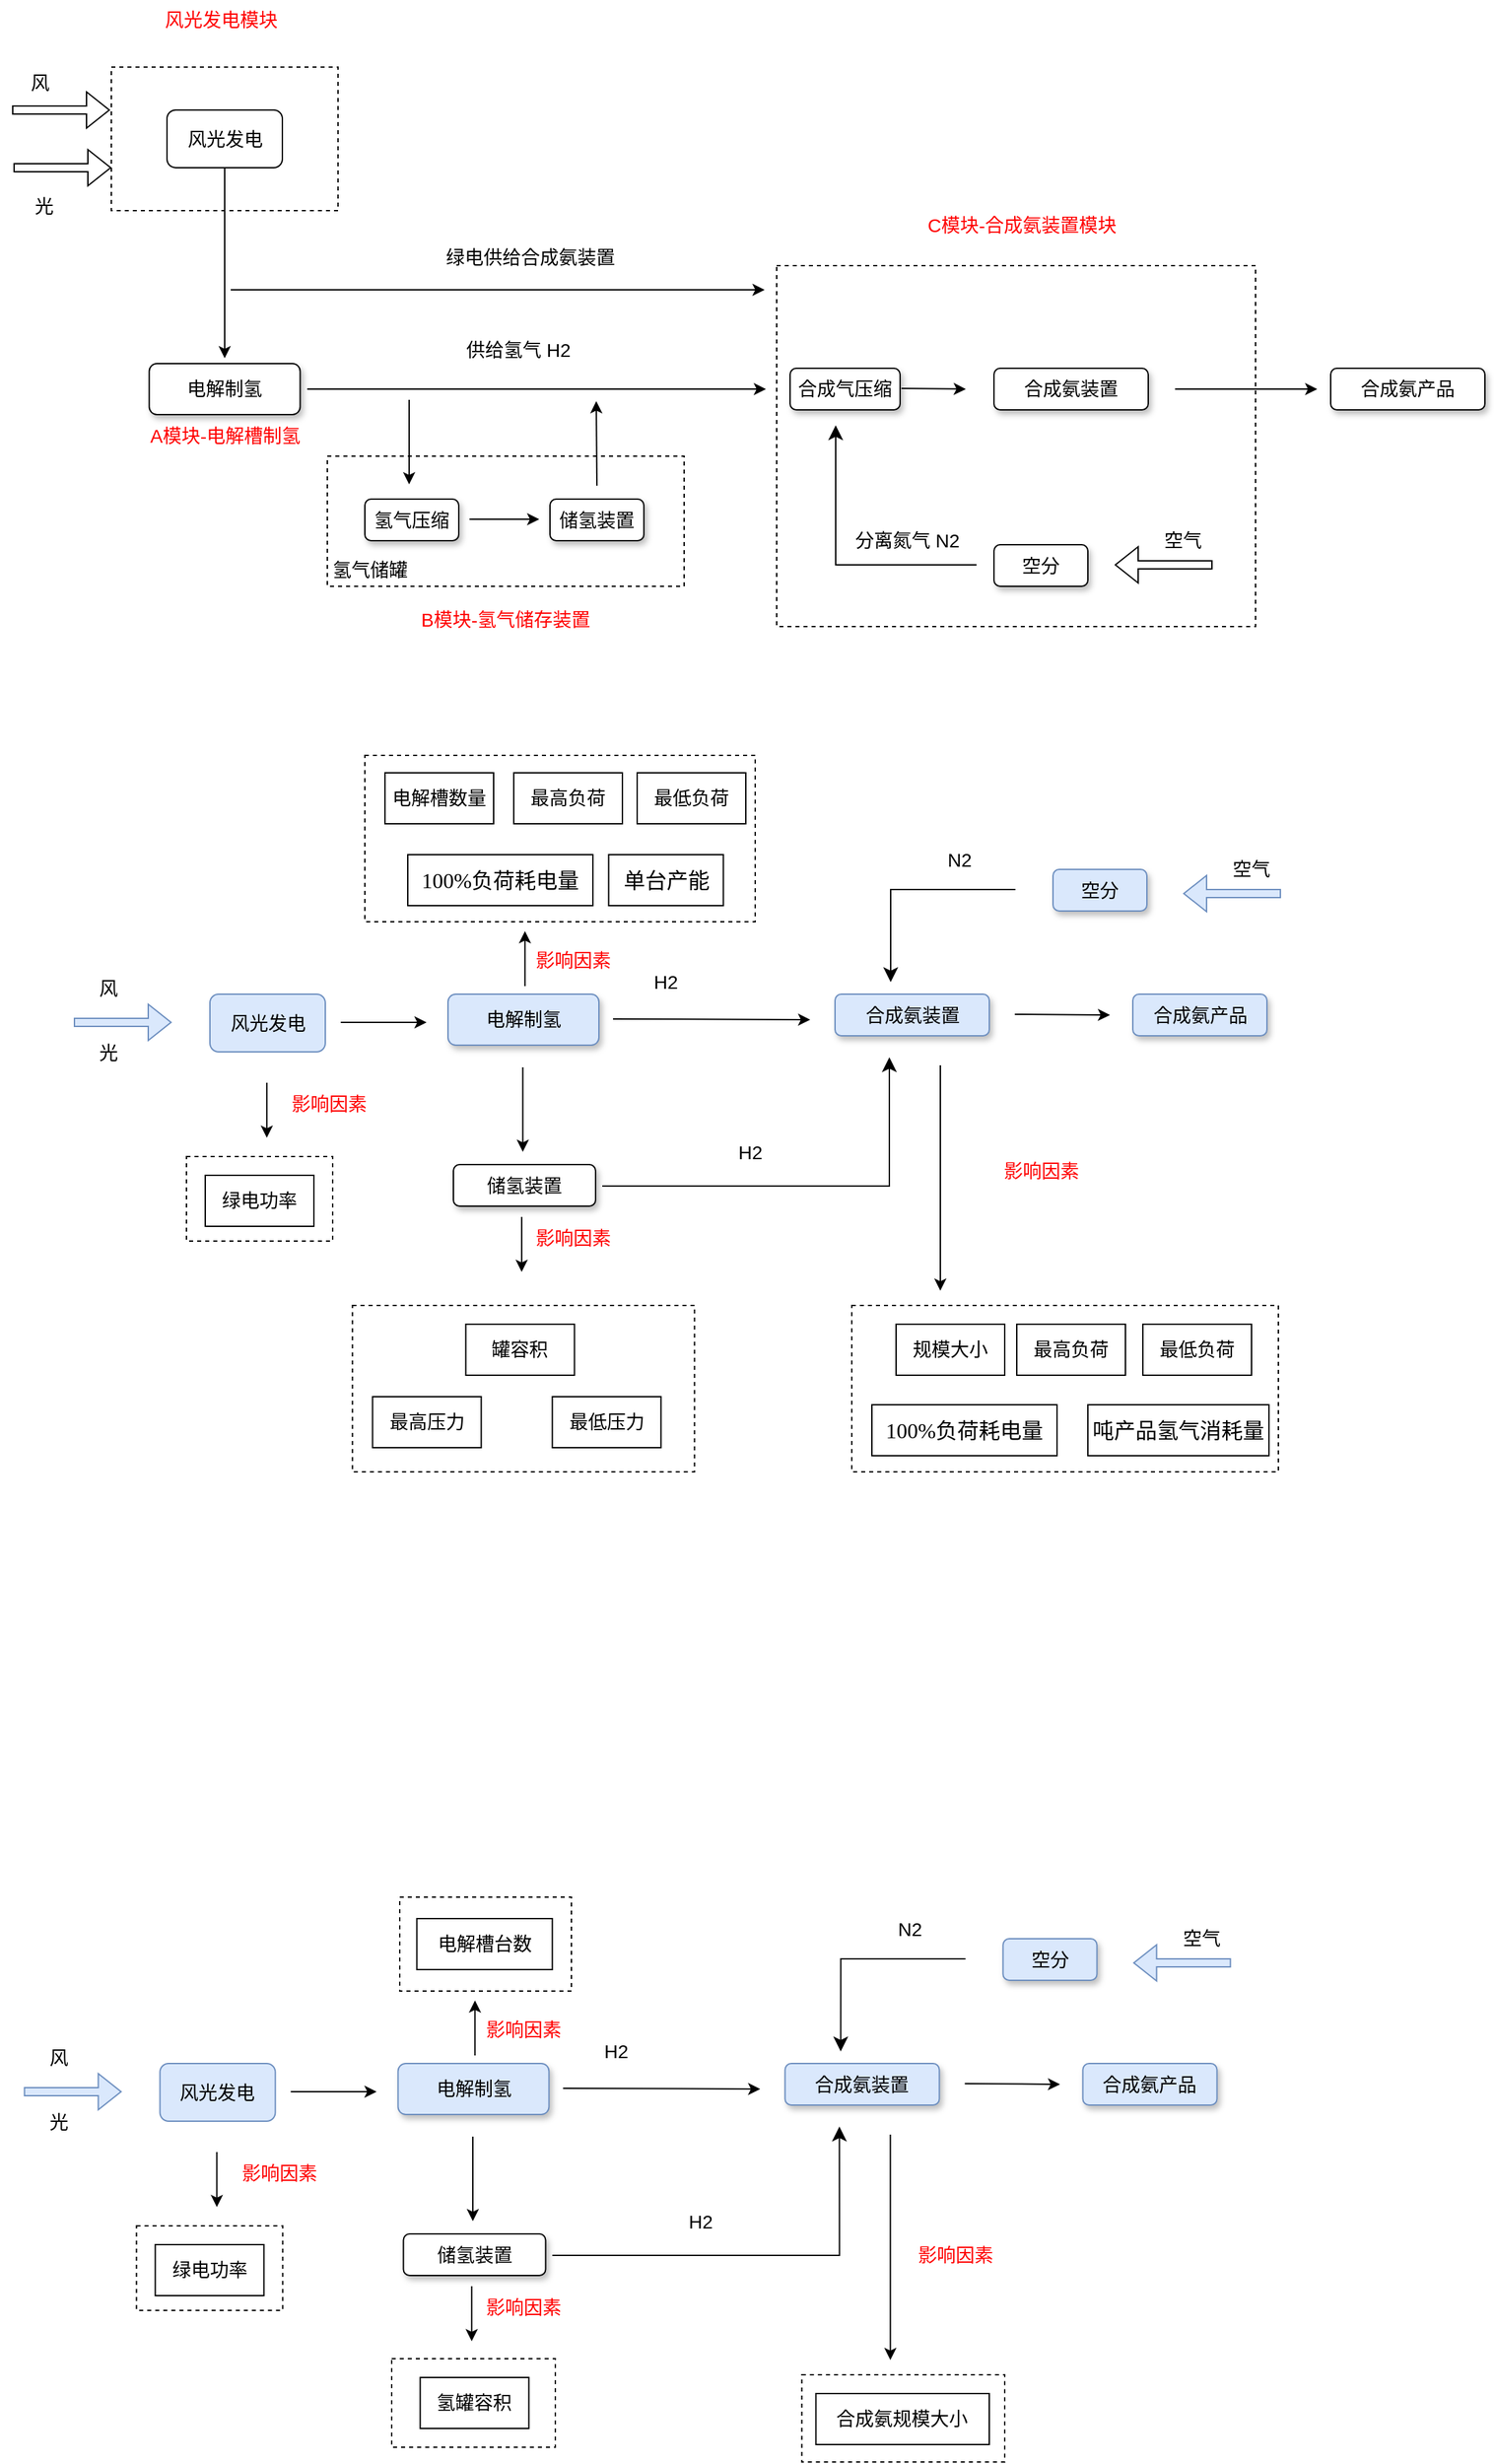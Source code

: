 <mxfile version="25.0.1" pages="2">
  <diagram name="第 1 页" id="4ehV55ny_UHVLfQ4jq1b">
    <mxGraphModel dx="1434" dy="697" grid="0" gridSize="10" guides="1" tooltips="1" connect="1" arrows="1" fold="1" page="1" pageScale="1" pageWidth="2339" pageHeight="3300" math="0" shadow="0">
      <root>
        <mxCell id="0" />
        <mxCell id="1" parent="0" />
        <mxCell id="U9eTumjgss6MhKt13I3X-26" value="" style="rounded=0;whiteSpace=wrap;html=1;fillColor=none;dashed=1;fontSize=14;" parent="1" vertex="1">
          <mxGeometry x="668" y="266" width="357" height="269" as="geometry" />
        </mxCell>
        <mxCell id="U9eTumjgss6MhKt13I3X-16" value="" style="rounded=0;whiteSpace=wrap;html=1;fillColor=none;dashed=1;fontSize=14;" parent="1" vertex="1">
          <mxGeometry x="333" y="408" width="266" height="97" as="geometry" />
        </mxCell>
        <mxCell id="U9eTumjgss6MhKt13I3X-5" value="" style="rounded=0;whiteSpace=wrap;html=1;fillColor=none;dashed=1;fontSize=14;" parent="1" vertex="1">
          <mxGeometry x="172" y="118" width="169" height="107" as="geometry" />
        </mxCell>
        <mxCell id="U9eTumjgss6MhKt13I3X-7" value="" style="edgeStyle=orthogonalEdgeStyle;rounded=0;orthogonalLoop=1;jettySize=auto;html=1;fontSize=14;" parent="1" source="9E0ZcPi0yjbch_tlZuDv-1" edge="1">
          <mxGeometry relative="1" as="geometry">
            <mxPoint x="256.5" y="335" as="targetPoint" />
          </mxGeometry>
        </mxCell>
        <mxCell id="9E0ZcPi0yjbch_tlZuDv-1" value="风光发电" style="rounded=1;whiteSpace=wrap;html=1;fontSize=14;" parent="1" vertex="1">
          <mxGeometry x="213.5" y="150" width="86" height="43" as="geometry" />
        </mxCell>
        <mxCell id="U9eTumjgss6MhKt13I3X-1" value="" style="shape=flexArrow;endArrow=classic;html=1;rounded=0;width=6;endSize=5.33;fontSize=14;" parent="1" edge="1">
          <mxGeometry width="50" height="50" relative="1" as="geometry">
            <mxPoint x="98" y="150" as="sourcePoint" />
            <mxPoint x="171" y="150" as="targetPoint" />
          </mxGeometry>
        </mxCell>
        <mxCell id="U9eTumjgss6MhKt13I3X-2" value="风" style="text;html=1;align=center;verticalAlign=middle;whiteSpace=wrap;rounded=0;fontSize=14;" parent="1" vertex="1">
          <mxGeometry x="89" y="115" width="60" height="30" as="geometry" />
        </mxCell>
        <mxCell id="U9eTumjgss6MhKt13I3X-3" value="" style="shape=flexArrow;endArrow=classic;html=1;rounded=0;width=6;endSize=5.33;fontSize=14;" parent="1" edge="1">
          <mxGeometry width="50" height="50" relative="1" as="geometry">
            <mxPoint x="99" y="193" as="sourcePoint" />
            <mxPoint x="172" y="193" as="targetPoint" />
          </mxGeometry>
        </mxCell>
        <mxCell id="U9eTumjgss6MhKt13I3X-4" value="光" style="text;html=1;align=center;verticalAlign=middle;whiteSpace=wrap;rounded=0;fontSize=14;" parent="1" vertex="1">
          <mxGeometry x="92" y="207" width="60" height="30" as="geometry" />
        </mxCell>
        <mxCell id="U9eTumjgss6MhKt13I3X-8" value="电解制氢" style="rounded=1;whiteSpace=wrap;html=1;shadow=1;fontSize=14;" parent="1" vertex="1">
          <mxGeometry x="200.25" y="339" width="112.5" height="38" as="geometry" />
        </mxCell>
        <mxCell id="U9eTumjgss6MhKt13I3X-9" value="" style="endArrow=classic;html=1;rounded=0;fontSize=14;" parent="1" edge="1">
          <mxGeometry width="50" height="50" relative="1" as="geometry">
            <mxPoint x="318" y="358" as="sourcePoint" />
            <mxPoint x="660" y="358" as="targetPoint" />
          </mxGeometry>
        </mxCell>
        <mxCell id="U9eTumjgss6MhKt13I3X-10" value="" style="endArrow=classic;html=1;rounded=0;fontSize=14;" parent="1" edge="1">
          <mxGeometry width="50" height="50" relative="1" as="geometry">
            <mxPoint x="394" y="366" as="sourcePoint" />
            <mxPoint x="394" y="429" as="targetPoint" />
          </mxGeometry>
        </mxCell>
        <mxCell id="U9eTumjgss6MhKt13I3X-11" value="氢气压缩" style="rounded=1;whiteSpace=wrap;html=1;shadow=1;fontSize=14;" parent="1" vertex="1">
          <mxGeometry x="361" y="440" width="70" height="31" as="geometry" />
        </mxCell>
        <mxCell id="U9eTumjgss6MhKt13I3X-12" value="储氢装置" style="rounded=1;whiteSpace=wrap;html=1;shadow=1;fontSize=14;" parent="1" vertex="1">
          <mxGeometry x="499" y="440" width="70" height="31" as="geometry" />
        </mxCell>
        <mxCell id="U9eTumjgss6MhKt13I3X-13" value="" style="endArrow=classic;html=1;rounded=0;fontSize=14;" parent="1" edge="1">
          <mxGeometry width="50" height="50" relative="1" as="geometry">
            <mxPoint x="439" y="455" as="sourcePoint" />
            <mxPoint x="491" y="455" as="targetPoint" />
          </mxGeometry>
        </mxCell>
        <mxCell id="U9eTumjgss6MhKt13I3X-14" value="" style="endArrow=classic;html=1;rounded=0;fontSize=14;" parent="1" edge="1">
          <mxGeometry width="50" height="50" relative="1" as="geometry">
            <mxPoint x="534" y="430" as="sourcePoint" />
            <mxPoint x="533.5" y="367" as="targetPoint" />
          </mxGeometry>
        </mxCell>
        <mxCell id="U9eTumjgss6MhKt13I3X-15" value="供给氢气 H2" style="text;html=1;align=center;verticalAlign=middle;whiteSpace=wrap;rounded=0;fontSize=14;" parent="1" vertex="1">
          <mxGeometry x="434" y="314" width="83" height="30" as="geometry" />
        </mxCell>
        <mxCell id="U9eTumjgss6MhKt13I3X-17" value="氢气储罐" style="text;html=1;align=center;verticalAlign=middle;whiteSpace=wrap;rounded=0;fontSize=14;" parent="1" vertex="1">
          <mxGeometry x="335" y="478" width="60" height="30" as="geometry" />
        </mxCell>
        <mxCell id="U9eTumjgss6MhKt13I3X-18" value="合成气压缩" style="rounded=1;whiteSpace=wrap;html=1;shadow=1;fontSize=14;" parent="1" vertex="1">
          <mxGeometry x="678" y="342.5" width="82" height="31" as="geometry" />
        </mxCell>
        <mxCell id="U9eTumjgss6MhKt13I3X-19" value="" style="endArrow=classic;html=1;rounded=0;fontSize=14;" parent="1" edge="1">
          <mxGeometry width="50" height="50" relative="1" as="geometry">
            <mxPoint x="761" y="357.5" as="sourcePoint" />
            <mxPoint x="809" y="358" as="targetPoint" />
          </mxGeometry>
        </mxCell>
        <mxCell id="U9eTumjgss6MhKt13I3X-20" value="合成氨装置" style="rounded=1;whiteSpace=wrap;html=1;shadow=1;fontSize=14;" parent="1" vertex="1">
          <mxGeometry x="830" y="342.5" width="115" height="31" as="geometry" />
        </mxCell>
        <mxCell id="U9eTumjgss6MhKt13I3X-21" value="空分" style="rounded=1;whiteSpace=wrap;html=1;shadow=1;fontSize=14;" parent="1" vertex="1">
          <mxGeometry x="830" y="474" width="70" height="31" as="geometry" />
        </mxCell>
        <mxCell id="U9eTumjgss6MhKt13I3X-22" value="" style="shape=flexArrow;endArrow=classic;html=1;rounded=0;width=6;endSize=5.33;fontSize=14;" parent="1" edge="1">
          <mxGeometry width="50" height="50" relative="1" as="geometry">
            <mxPoint x="993" y="489" as="sourcePoint" />
            <mxPoint x="920" y="489" as="targetPoint" />
          </mxGeometry>
        </mxCell>
        <mxCell id="U9eTumjgss6MhKt13I3X-23" value="空气" style="text;html=1;align=center;verticalAlign=middle;whiteSpace=wrap;rounded=0;fontSize=14;" parent="1" vertex="1">
          <mxGeometry x="941" y="456" width="60" height="30" as="geometry" />
        </mxCell>
        <mxCell id="U9eTumjgss6MhKt13I3X-24" value="" style="edgeStyle=segmentEdgeStyle;endArrow=classic;html=1;curved=0;rounded=0;endSize=8;startSize=8;fontSize=14;" parent="1" edge="1">
          <mxGeometry width="50" height="50" relative="1" as="geometry">
            <mxPoint x="817" y="489" as="sourcePoint" />
            <mxPoint x="712" y="385" as="targetPoint" />
          </mxGeometry>
        </mxCell>
        <mxCell id="U9eTumjgss6MhKt13I3X-25" value="分离氮气 N2" style="text;html=1;align=center;verticalAlign=middle;whiteSpace=wrap;rounded=0;fontSize=14;" parent="1" vertex="1">
          <mxGeometry x="724" y="456" width="83" height="30" as="geometry" />
        </mxCell>
        <mxCell id="U9eTumjgss6MhKt13I3X-27" value="" style="endArrow=classic;html=1;rounded=0;fontSize=14;" parent="1" edge="1">
          <mxGeometry width="50" height="50" relative="1" as="geometry">
            <mxPoint x="965" y="358" as="sourcePoint" />
            <mxPoint x="1071" y="358" as="targetPoint" />
          </mxGeometry>
        </mxCell>
        <mxCell id="U9eTumjgss6MhKt13I3X-29" value="风光发电模块" style="text;html=1;align=center;verticalAlign=middle;whiteSpace=wrap;rounded=0;fontColor=#FF0000;fontSize=14;" parent="1" vertex="1">
          <mxGeometry x="167" y="68" width="174" height="30" as="geometry" />
        </mxCell>
        <mxCell id="U9eTumjgss6MhKt13I3X-30" value="" style="endArrow=classic;html=1;rounded=0;fontSize=14;" parent="1" edge="1">
          <mxGeometry width="50" height="50" relative="1" as="geometry">
            <mxPoint x="261" y="284" as="sourcePoint" />
            <mxPoint x="659" y="284" as="targetPoint" />
          </mxGeometry>
        </mxCell>
        <mxCell id="U9eTumjgss6MhKt13I3X-31" value="绿电供给合成氨装置" style="text;html=1;align=center;verticalAlign=middle;whiteSpace=wrap;rounded=0;fontSize=14;" parent="1" vertex="1">
          <mxGeometry x="393" y="245" width="183" height="30" as="geometry" />
        </mxCell>
        <mxCell id="U9eTumjgss6MhKt13I3X-32" value="A模块-电解槽制氢" style="text;html=1;align=center;verticalAlign=middle;whiteSpace=wrap;rounded=0;fontColor=#FF0000;fontSize=14;" parent="1" vertex="1">
          <mxGeometry x="169.5" y="378" width="174" height="30" as="geometry" />
        </mxCell>
        <mxCell id="U9eTumjgss6MhKt13I3X-33" value="B模块-氢气储存装置" style="text;html=1;align=center;verticalAlign=middle;whiteSpace=wrap;rounded=0;fontColor=#FF0000;fontSize=14;" parent="1" vertex="1">
          <mxGeometry x="379" y="515" width="174" height="30" as="geometry" />
        </mxCell>
        <mxCell id="U9eTumjgss6MhKt13I3X-34" value="C模块-合成氨装置模块" style="text;html=1;align=center;verticalAlign=middle;whiteSpace=wrap;rounded=0;fontColor=#FF0000;fontSize=14;" parent="1" vertex="1">
          <mxGeometry x="764" y="221" width="174" height="30" as="geometry" />
        </mxCell>
        <mxCell id="U9eTumjgss6MhKt13I3X-36" value="合成氨产品" style="rounded=1;whiteSpace=wrap;html=1;shadow=1;fontSize=14;" parent="1" vertex="1">
          <mxGeometry x="1081" y="342.5" width="115" height="31" as="geometry" />
        </mxCell>
        <mxCell id="U9eTumjgss6MhKt13I3X-42" value="风光发电" style="rounded=1;whiteSpace=wrap;html=1;fontSize=14;fillColor=#dae8fc;strokeColor=#6c8ebf;" parent="1" vertex="1">
          <mxGeometry x="245.5" y="809" width="86" height="43" as="geometry" />
        </mxCell>
        <mxCell id="U9eTumjgss6MhKt13I3X-43" value="" style="shape=flexArrow;endArrow=classic;html=1;rounded=0;width=6;endSize=5.33;fontSize=14;fillColor=#dae8fc;strokeColor=#6c8ebf;" parent="1" edge="1">
          <mxGeometry width="50" height="50" relative="1" as="geometry">
            <mxPoint x="144" y="830" as="sourcePoint" />
            <mxPoint x="217" y="830" as="targetPoint" />
          </mxGeometry>
        </mxCell>
        <mxCell id="U9eTumjgss6MhKt13I3X-44" value="风" style="text;html=1;align=center;verticalAlign=middle;whiteSpace=wrap;rounded=0;fontSize=14;" parent="1" vertex="1">
          <mxGeometry x="140.25" y="790" width="60" height="30" as="geometry" />
        </mxCell>
        <mxCell id="U9eTumjgss6MhKt13I3X-46" value="光" style="text;html=1;align=center;verticalAlign=middle;whiteSpace=wrap;rounded=0;fontSize=14;" parent="1" vertex="1">
          <mxGeometry x="140.25" y="838" width="60" height="30" as="geometry" />
        </mxCell>
        <mxCell id="U9eTumjgss6MhKt13I3X-47" value="电解制氢" style="rounded=1;whiteSpace=wrap;html=1;shadow=1;fontSize=14;fillColor=#dae8fc;strokeColor=#6c8ebf;" parent="1" vertex="1">
          <mxGeometry x="423" y="809" width="112.5" height="38" as="geometry" />
        </mxCell>
        <mxCell id="U9eTumjgss6MhKt13I3X-48" value="" style="endArrow=classic;html=1;rounded=0;fontSize=14;" parent="1" edge="1">
          <mxGeometry width="50" height="50" relative="1" as="geometry">
            <mxPoint x="546" y="827.5" as="sourcePoint" />
            <mxPoint x="693" y="828" as="targetPoint" />
          </mxGeometry>
        </mxCell>
        <mxCell id="U9eTumjgss6MhKt13I3X-49" value="" style="endArrow=classic;html=1;rounded=0;fontSize=14;" parent="1" edge="1">
          <mxGeometry width="50" height="50" relative="1" as="geometry">
            <mxPoint x="478.75" y="863.5" as="sourcePoint" />
            <mxPoint x="478.75" y="926.5" as="targetPoint" />
          </mxGeometry>
        </mxCell>
        <mxCell id="U9eTumjgss6MhKt13I3X-51" value="储氢装置" style="rounded=1;whiteSpace=wrap;html=1;shadow=1;fontSize=14;" parent="1" vertex="1">
          <mxGeometry x="427" y="936" width="106" height="31" as="geometry" />
        </mxCell>
        <mxCell id="U9eTumjgss6MhKt13I3X-54" value="H2" style="text;html=1;align=center;verticalAlign=middle;whiteSpace=wrap;rounded=0;fontSize=14;" parent="1" vertex="1">
          <mxGeometry x="544" y="785" width="83" height="30" as="geometry" />
        </mxCell>
        <mxCell id="U9eTumjgss6MhKt13I3X-58" value="合成氨装置" style="rounded=1;whiteSpace=wrap;html=1;shadow=1;fontSize=14;fillColor=#dae8fc;strokeColor=#6c8ebf;" parent="1" vertex="1">
          <mxGeometry x="711.5" y="809" width="115" height="31" as="geometry" />
        </mxCell>
        <mxCell id="U9eTumjgss6MhKt13I3X-59" value="空分" style="rounded=1;whiteSpace=wrap;html=1;shadow=1;fontSize=14;fillColor=#dae8fc;strokeColor=#6c8ebf;" parent="1" vertex="1">
          <mxGeometry x="874" y="716" width="70" height="31" as="geometry" />
        </mxCell>
        <mxCell id="U9eTumjgss6MhKt13I3X-60" value="" style="shape=flexArrow;endArrow=classic;html=1;rounded=0;width=6;endSize=5.33;fontSize=14;fillColor=#dae8fc;strokeColor=#6c8ebf;" parent="1" edge="1">
          <mxGeometry width="50" height="50" relative="1" as="geometry">
            <mxPoint x="1044" y="734" as="sourcePoint" />
            <mxPoint x="971" y="734" as="targetPoint" />
          </mxGeometry>
        </mxCell>
        <mxCell id="U9eTumjgss6MhKt13I3X-61" value="空气" style="text;html=1;align=center;verticalAlign=middle;whiteSpace=wrap;rounded=0;fontSize=14;" parent="1" vertex="1">
          <mxGeometry x="992" y="701" width="60" height="30" as="geometry" />
        </mxCell>
        <mxCell id="U9eTumjgss6MhKt13I3X-64" value="" style="endArrow=classic;html=1;rounded=0;fontSize=14;" parent="1" edge="1">
          <mxGeometry width="50" height="50" relative="1" as="geometry">
            <mxPoint x="845.5" y="824" as="sourcePoint" />
            <mxPoint x="916.5" y="824.5" as="targetPoint" />
          </mxGeometry>
        </mxCell>
        <mxCell id="U9eTumjgss6MhKt13I3X-70" value="合成氨产品" style="rounded=1;whiteSpace=wrap;html=1;shadow=1;fontSize=14;fillColor=#dae8fc;strokeColor=#6c8ebf;" parent="1" vertex="1">
          <mxGeometry x="933.5" y="809" width="100" height="31" as="geometry" />
        </mxCell>
        <mxCell id="U9eTumjgss6MhKt13I3X-72" value="" style="endArrow=classic;html=1;rounded=0;fontSize=14;" parent="1" edge="1">
          <mxGeometry width="50" height="50" relative="1" as="geometry">
            <mxPoint x="343" y="830" as="sourcePoint" />
            <mxPoint x="407" y="830" as="targetPoint" />
          </mxGeometry>
        </mxCell>
        <mxCell id="U9eTumjgss6MhKt13I3X-74" value="H2" style="text;html=1;align=center;verticalAlign=middle;whiteSpace=wrap;rounded=0;fontSize=14;" parent="1" vertex="1">
          <mxGeometry x="606.75" y="912" width="83" height="30" as="geometry" />
        </mxCell>
        <mxCell id="U9eTumjgss6MhKt13I3X-75" value="" style="edgeStyle=segmentEdgeStyle;endArrow=classic;html=1;curved=0;rounded=0;endSize=8;startSize=8;fontSize=14;" parent="1" edge="1">
          <mxGeometry width="50" height="50" relative="1" as="geometry">
            <mxPoint x="846" y="731" as="sourcePoint" />
            <mxPoint x="753" y="800" as="targetPoint" />
            <Array as="points">
              <mxPoint x="846" y="731" />
              <mxPoint x="753" y="731" />
            </Array>
          </mxGeometry>
        </mxCell>
        <mxCell id="U9eTumjgss6MhKt13I3X-76" value="N2" style="text;html=1;align=center;verticalAlign=middle;whiteSpace=wrap;rounded=0;fontSize=14;" parent="1" vertex="1">
          <mxGeometry x="763" y="694" width="83" height="30" as="geometry" />
        </mxCell>
        <mxCell id="U9eTumjgss6MhKt13I3X-90" value="" style="endArrow=classic;html=1;rounded=0;" parent="1" edge="1">
          <mxGeometry width="50" height="50" relative="1" as="geometry">
            <mxPoint x="287.91" y="875" as="sourcePoint" />
            <mxPoint x="287.91" y="916" as="targetPoint" />
          </mxGeometry>
        </mxCell>
        <mxCell id="U9eTumjgss6MhKt13I3X-97" value="" style="rounded=0;whiteSpace=wrap;html=1;fillColor=none;dashed=1;fontSize=14;" parent="1" vertex="1">
          <mxGeometry x="228" y="930" width="109" height="63" as="geometry" />
        </mxCell>
        <mxCell id="U9eTumjgss6MhKt13I3X-98" value="&lt;font style=&quot;font-size: 14px;&quot;&gt;绿电功率&lt;/font&gt;" style="rounded=0;whiteSpace=wrap;html=1;" parent="1" vertex="1">
          <mxGeometry x="242" y="944" width="81" height="38" as="geometry" />
        </mxCell>
        <mxCell id="U9eTumjgss6MhKt13I3X-99" value="" style="rounded=0;whiteSpace=wrap;html=1;fillColor=none;dashed=1;fontSize=14;" parent="1" vertex="1">
          <mxGeometry x="351.75" y="1041" width="255" height="124" as="geometry" />
        </mxCell>
        <mxCell id="U9eTumjgss6MhKt13I3X-100" value="&lt;span style=&quot;font-size: 14px;&quot;&gt;罐容积&lt;/span&gt;" style="rounded=0;whiteSpace=wrap;html=1;" parent="1" vertex="1">
          <mxGeometry x="436.25" y="1055" width="81" height="38" as="geometry" />
        </mxCell>
        <mxCell id="U9eTumjgss6MhKt13I3X-101" value="&lt;span style=&quot;font-size: 14px;&quot;&gt;最高压力&lt;/span&gt;" style="rounded=0;whiteSpace=wrap;html=1;" parent="1" vertex="1">
          <mxGeometry x="366.75" y="1109" width="81" height="38" as="geometry" />
        </mxCell>
        <mxCell id="U9eTumjgss6MhKt13I3X-102" value="&lt;span style=&quot;font-size: 14px;&quot;&gt;最低压力&lt;/span&gt;" style="rounded=0;whiteSpace=wrap;html=1;" parent="1" vertex="1">
          <mxGeometry x="500.75" y="1109" width="81" height="38" as="geometry" />
        </mxCell>
        <mxCell id="U9eTumjgss6MhKt13I3X-103" value="" style="endArrow=classic;html=1;rounded=0;" parent="1" edge="1">
          <mxGeometry width="50" height="50" relative="1" as="geometry">
            <mxPoint x="477.91" y="975" as="sourcePoint" />
            <mxPoint x="477.91" y="1016" as="targetPoint" />
          </mxGeometry>
        </mxCell>
        <mxCell id="U9eTumjgss6MhKt13I3X-104" value="" style="endArrow=classic;html=1;rounded=0;" parent="1" edge="1">
          <mxGeometry width="50" height="50" relative="1" as="geometry">
            <mxPoint x="480.35" y="803" as="sourcePoint" />
            <mxPoint x="480.35" y="762" as="targetPoint" />
          </mxGeometry>
        </mxCell>
        <mxCell id="U9eTumjgss6MhKt13I3X-105" value="" style="rounded=0;whiteSpace=wrap;html=1;fillColor=none;dashed=1;fontSize=14;" parent="1" vertex="1">
          <mxGeometry x="361" y="631" width="291" height="124" as="geometry" />
        </mxCell>
        <mxCell id="U9eTumjgss6MhKt13I3X-106" value="&lt;span style=&quot;font-size: 14px;&quot;&gt;电解槽数量&lt;/span&gt;" style="rounded=0;whiteSpace=wrap;html=1;" parent="1" vertex="1">
          <mxGeometry x="376" y="644" width="81" height="38" as="geometry" />
        </mxCell>
        <mxCell id="U9eTumjgss6MhKt13I3X-107" value="&lt;span style=&quot;font-size: 14px;&quot;&gt;最高负荷&lt;/span&gt;" style="rounded=0;whiteSpace=wrap;html=1;" parent="1" vertex="1">
          <mxGeometry x="472" y="644" width="81" height="38" as="geometry" />
        </mxCell>
        <mxCell id="U9eTumjgss6MhKt13I3X-108" value="&lt;span style=&quot;font-size: 14px;&quot;&gt;最低负荷&lt;/span&gt;" style="rounded=0;whiteSpace=wrap;html=1;" parent="1" vertex="1">
          <mxGeometry x="564" y="644" width="81" height="38" as="geometry" />
        </mxCell>
        <mxCell id="U9eTumjgss6MhKt13I3X-109" value="&lt;p style=&quot;margin: 0pt 0pt 0.0pt; font-family: 宋体; font-size: 12pt; text-align: start;&quot; class=&quot;MsoNormal&quot;&gt;&lt;span style=&quot;font-family: &amp;quot;Times New Roman Regular&amp;quot;; font-size: 12pt;&quot;&gt;100%&lt;/span&gt;&lt;span style=&quot;font-size: 12pt;&quot;&gt;负荷耗电量&lt;/span&gt;&lt;/p&gt;" style="rounded=0;whiteSpace=wrap;html=1;" parent="1" vertex="1">
          <mxGeometry x="393" y="705" width="138" height="38" as="geometry" />
        </mxCell>
        <mxCell id="U9eTumjgss6MhKt13I3X-110" value="&lt;p style=&quot;margin: 0pt 0pt 0.0pt; font-size: 12pt; text-align: start;&quot; class=&quot;MsoNormal&quot;&gt;&lt;font face=&quot;Times New Roman Regular&quot;&gt;单台产能&lt;/font&gt;&lt;/p&gt;" style="rounded=0;whiteSpace=wrap;html=1;" parent="1" vertex="1">
          <mxGeometry x="542.75" y="705" width="85.5" height="38" as="geometry" />
        </mxCell>
        <mxCell id="U9eTumjgss6MhKt13I3X-112" value="" style="edgeStyle=segmentEdgeStyle;endArrow=classic;html=1;curved=0;rounded=0;endSize=8;startSize=8;" parent="1" edge="1">
          <mxGeometry width="50" height="50" relative="1" as="geometry">
            <mxPoint x="538" y="952" as="sourcePoint" />
            <mxPoint x="752" y="856" as="targetPoint" />
            <Array as="points">
              <mxPoint x="752" y="952" />
            </Array>
          </mxGeometry>
        </mxCell>
        <mxCell id="U9eTumjgss6MhKt13I3X-113" value="" style="rounded=0;whiteSpace=wrap;html=1;fillColor=none;dashed=1;fontSize=14;" parent="1" vertex="1">
          <mxGeometry x="724" y="1041" width="318" height="124" as="geometry" />
        </mxCell>
        <mxCell id="U9eTumjgss6MhKt13I3X-114" value="&lt;span style=&quot;font-size: 14px;&quot;&gt;规模大小&lt;/span&gt;" style="rounded=0;whiteSpace=wrap;html=1;" parent="1" vertex="1">
          <mxGeometry x="757" y="1055" width="81" height="38" as="geometry" />
        </mxCell>
        <mxCell id="U9eTumjgss6MhKt13I3X-115" value="&lt;span style=&quot;font-size: 14px;&quot;&gt;最高负荷&lt;/span&gt;" style="rounded=0;whiteSpace=wrap;html=1;" parent="1" vertex="1">
          <mxGeometry x="847" y="1055" width="81" height="38" as="geometry" />
        </mxCell>
        <mxCell id="U9eTumjgss6MhKt13I3X-116" value="&lt;span style=&quot;font-size: 14px;&quot;&gt;最低负荷&lt;/span&gt;" style="rounded=0;whiteSpace=wrap;html=1;" parent="1" vertex="1">
          <mxGeometry x="941" y="1055" width="81" height="38" as="geometry" />
        </mxCell>
        <mxCell id="U9eTumjgss6MhKt13I3X-117" value="&lt;p style=&quot;margin: 0pt 0pt 0.0pt; font-family: 宋体; font-size: 12pt; text-align: start;&quot; class=&quot;MsoNormal&quot;&gt;&lt;span style=&quot;font-family: &amp;quot;Times New Roman Regular&amp;quot;; font-size: 12pt;&quot;&gt;100%&lt;/span&gt;&lt;span style=&quot;font-size: 12pt;&quot;&gt;负荷耗电量&lt;/span&gt;&lt;/p&gt;" style="rounded=0;whiteSpace=wrap;html=1;" parent="1" vertex="1">
          <mxGeometry x="739" y="1115" width="138" height="38" as="geometry" />
        </mxCell>
        <mxCell id="U9eTumjgss6MhKt13I3X-118" value="&lt;p style=&quot;margin: 0pt 0pt 0.0pt; font-family: 宋体; font-size: 12pt; text-align: start;&quot; class=&quot;MsoNormal&quot;&gt;&lt;span style=&quot;font-size: 12pt;&quot;&gt;吨产品氢气消耗量&lt;/span&gt;&lt;/p&gt;" style="rounded=0;whiteSpace=wrap;html=1;" parent="1" vertex="1">
          <mxGeometry x="900" y="1115" width="135" height="38" as="geometry" />
        </mxCell>
        <mxCell id="U9eTumjgss6MhKt13I3X-119" value="" style="endArrow=classic;html=1;rounded=0;" parent="1" edge="1">
          <mxGeometry width="50" height="50" relative="1" as="geometry">
            <mxPoint x="790" y="862" as="sourcePoint" />
            <mxPoint x="790" y="1030" as="targetPoint" />
          </mxGeometry>
        </mxCell>
        <mxCell id="U9eTumjgss6MhKt13I3X-120" value="影响因素" style="text;html=1;align=center;verticalAlign=middle;whiteSpace=wrap;rounded=0;fontColor=#FF0000;fontSize=14;" parent="1" vertex="1">
          <mxGeometry x="475" y="769" width="83" height="30" as="geometry" />
        </mxCell>
        <mxCell id="U9eTumjgss6MhKt13I3X-121" value="影响因素" style="text;html=1;align=center;verticalAlign=middle;whiteSpace=wrap;rounded=0;fontColor=#FF0000;fontSize=14;" parent="1" vertex="1">
          <mxGeometry x="475" y="976" width="83" height="30" as="geometry" />
        </mxCell>
        <mxCell id="U9eTumjgss6MhKt13I3X-122" value="影响因素" style="text;html=1;align=center;verticalAlign=middle;whiteSpace=wrap;rounded=0;fontColor=#FF0000;fontSize=14;" parent="1" vertex="1">
          <mxGeometry x="293" y="876" width="83" height="30" as="geometry" />
        </mxCell>
        <mxCell id="U9eTumjgss6MhKt13I3X-123" value="影响因素" style="text;html=1;align=center;verticalAlign=middle;whiteSpace=wrap;rounded=0;fontColor=#FF0000;fontSize=14;" parent="1" vertex="1">
          <mxGeometry x="823.5" y="926" width="83" height="30" as="geometry" />
        </mxCell>
        <mxCell id="4Ng8uSGqMr2fgv0jqe6j-1" value="风光发电" style="rounded=1;whiteSpace=wrap;html=1;fontSize=14;fillColor=#dae8fc;strokeColor=#6c8ebf;" vertex="1" parent="1">
          <mxGeometry x="208.25" y="1606" width="86" height="43" as="geometry" />
        </mxCell>
        <mxCell id="4Ng8uSGqMr2fgv0jqe6j-2" value="" style="shape=flexArrow;endArrow=classic;html=1;rounded=0;width=6;endSize=5.33;fontSize=14;fillColor=#dae8fc;strokeColor=#6c8ebf;" edge="1" parent="1">
          <mxGeometry width="50" height="50" relative="1" as="geometry">
            <mxPoint x="106.75" y="1627" as="sourcePoint" />
            <mxPoint x="179.75" y="1627" as="targetPoint" />
          </mxGeometry>
        </mxCell>
        <mxCell id="4Ng8uSGqMr2fgv0jqe6j-3" value="风" style="text;html=1;align=center;verticalAlign=middle;whiteSpace=wrap;rounded=0;fontSize=14;" vertex="1" parent="1">
          <mxGeometry x="103" y="1587" width="60" height="30" as="geometry" />
        </mxCell>
        <mxCell id="4Ng8uSGqMr2fgv0jqe6j-4" value="光" style="text;html=1;align=center;verticalAlign=middle;whiteSpace=wrap;rounded=0;fontSize=14;" vertex="1" parent="1">
          <mxGeometry x="103" y="1635" width="60" height="30" as="geometry" />
        </mxCell>
        <mxCell id="4Ng8uSGqMr2fgv0jqe6j-5" value="电解制氢" style="rounded=1;whiteSpace=wrap;html=1;shadow=1;fontSize=14;fillColor=#dae8fc;strokeColor=#6c8ebf;" vertex="1" parent="1">
          <mxGeometry x="385.75" y="1606" width="112.5" height="38" as="geometry" />
        </mxCell>
        <mxCell id="4Ng8uSGqMr2fgv0jqe6j-6" value="" style="endArrow=classic;html=1;rounded=0;fontSize=14;" edge="1" parent="1">
          <mxGeometry width="50" height="50" relative="1" as="geometry">
            <mxPoint x="508.75" y="1624.5" as="sourcePoint" />
            <mxPoint x="655.75" y="1625" as="targetPoint" />
          </mxGeometry>
        </mxCell>
        <mxCell id="4Ng8uSGqMr2fgv0jqe6j-7" value="" style="endArrow=classic;html=1;rounded=0;fontSize=14;" edge="1" parent="1">
          <mxGeometry width="50" height="50" relative="1" as="geometry">
            <mxPoint x="441.5" y="1660.5" as="sourcePoint" />
            <mxPoint x="441.5" y="1723.5" as="targetPoint" />
          </mxGeometry>
        </mxCell>
        <mxCell id="4Ng8uSGqMr2fgv0jqe6j-8" value="储氢装置" style="rounded=1;whiteSpace=wrap;html=1;shadow=1;fontSize=14;" vertex="1" parent="1">
          <mxGeometry x="389.75" y="1733" width="106" height="31" as="geometry" />
        </mxCell>
        <mxCell id="4Ng8uSGqMr2fgv0jqe6j-9" value="H2" style="text;html=1;align=center;verticalAlign=middle;whiteSpace=wrap;rounded=0;fontSize=14;" vertex="1" parent="1">
          <mxGeometry x="506.75" y="1582" width="83" height="30" as="geometry" />
        </mxCell>
        <mxCell id="4Ng8uSGqMr2fgv0jqe6j-10" value="合成氨装置" style="rounded=1;whiteSpace=wrap;html=1;shadow=1;fontSize=14;fillColor=#dae8fc;strokeColor=#6c8ebf;" vertex="1" parent="1">
          <mxGeometry x="674.25" y="1606" width="115" height="31" as="geometry" />
        </mxCell>
        <mxCell id="4Ng8uSGqMr2fgv0jqe6j-11" value="空分" style="rounded=1;whiteSpace=wrap;html=1;shadow=1;fontSize=14;fillColor=#dae8fc;strokeColor=#6c8ebf;" vertex="1" parent="1">
          <mxGeometry x="836.75" y="1513" width="70" height="31" as="geometry" />
        </mxCell>
        <mxCell id="4Ng8uSGqMr2fgv0jqe6j-12" value="" style="shape=flexArrow;endArrow=classic;html=1;rounded=0;width=6;endSize=5.33;fontSize=14;fillColor=#dae8fc;strokeColor=#6c8ebf;" edge="1" parent="1">
          <mxGeometry width="50" height="50" relative="1" as="geometry">
            <mxPoint x="1006.75" y="1531" as="sourcePoint" />
            <mxPoint x="933.75" y="1531" as="targetPoint" />
          </mxGeometry>
        </mxCell>
        <mxCell id="4Ng8uSGqMr2fgv0jqe6j-13" value="空气" style="text;html=1;align=center;verticalAlign=middle;whiteSpace=wrap;rounded=0;fontSize=14;" vertex="1" parent="1">
          <mxGeometry x="954.75" y="1498" width="60" height="30" as="geometry" />
        </mxCell>
        <mxCell id="4Ng8uSGqMr2fgv0jqe6j-14" value="" style="endArrow=classic;html=1;rounded=0;fontSize=14;" edge="1" parent="1">
          <mxGeometry width="50" height="50" relative="1" as="geometry">
            <mxPoint x="808.25" y="1621" as="sourcePoint" />
            <mxPoint x="879.25" y="1621.5" as="targetPoint" />
          </mxGeometry>
        </mxCell>
        <mxCell id="4Ng8uSGqMr2fgv0jqe6j-15" value="合成氨产品" style="rounded=1;whiteSpace=wrap;html=1;shadow=1;fontSize=14;fillColor=#dae8fc;strokeColor=#6c8ebf;" vertex="1" parent="1">
          <mxGeometry x="896.25" y="1606" width="100" height="31" as="geometry" />
        </mxCell>
        <mxCell id="4Ng8uSGqMr2fgv0jqe6j-16" value="" style="endArrow=classic;html=1;rounded=0;fontSize=14;" edge="1" parent="1">
          <mxGeometry width="50" height="50" relative="1" as="geometry">
            <mxPoint x="305.75" y="1627" as="sourcePoint" />
            <mxPoint x="369.75" y="1627" as="targetPoint" />
          </mxGeometry>
        </mxCell>
        <mxCell id="4Ng8uSGqMr2fgv0jqe6j-17" value="H2" style="text;html=1;align=center;verticalAlign=middle;whiteSpace=wrap;rounded=0;fontSize=14;" vertex="1" parent="1">
          <mxGeometry x="569.5" y="1709" width="83" height="30" as="geometry" />
        </mxCell>
        <mxCell id="4Ng8uSGqMr2fgv0jqe6j-18" value="" style="edgeStyle=segmentEdgeStyle;endArrow=classic;html=1;curved=0;rounded=0;endSize=8;startSize=8;fontSize=14;" edge="1" parent="1">
          <mxGeometry width="50" height="50" relative="1" as="geometry">
            <mxPoint x="808.75" y="1528" as="sourcePoint" />
            <mxPoint x="715.75" y="1597" as="targetPoint" />
            <Array as="points">
              <mxPoint x="808.75" y="1528" />
              <mxPoint x="715.75" y="1528" />
            </Array>
          </mxGeometry>
        </mxCell>
        <mxCell id="4Ng8uSGqMr2fgv0jqe6j-19" value="N2" style="text;html=1;align=center;verticalAlign=middle;whiteSpace=wrap;rounded=0;fontSize=14;" vertex="1" parent="1">
          <mxGeometry x="725.75" y="1491" width="83" height="30" as="geometry" />
        </mxCell>
        <mxCell id="4Ng8uSGqMr2fgv0jqe6j-20" value="" style="endArrow=classic;html=1;rounded=0;" edge="1" parent="1">
          <mxGeometry width="50" height="50" relative="1" as="geometry">
            <mxPoint x="250.66" y="1672" as="sourcePoint" />
            <mxPoint x="250.66" y="1713" as="targetPoint" />
          </mxGeometry>
        </mxCell>
        <mxCell id="4Ng8uSGqMr2fgv0jqe6j-21" value="" style="rounded=0;whiteSpace=wrap;html=1;fillColor=none;dashed=1;fontSize=14;" vertex="1" parent="1">
          <mxGeometry x="190.75" y="1727" width="109" height="63" as="geometry" />
        </mxCell>
        <mxCell id="4Ng8uSGqMr2fgv0jqe6j-22" value="&lt;font style=&quot;font-size: 14px;&quot;&gt;绿电功率&lt;/font&gt;" style="rounded=0;whiteSpace=wrap;html=1;" vertex="1" parent="1">
          <mxGeometry x="204.75" y="1741" width="81" height="38" as="geometry" />
        </mxCell>
        <mxCell id="4Ng8uSGqMr2fgv0jqe6j-23" value="" style="rounded=0;whiteSpace=wrap;html=1;fillColor=none;dashed=1;fontSize=14;" vertex="1" parent="1">
          <mxGeometry x="381" y="1826" width="122" height="66" as="geometry" />
        </mxCell>
        <mxCell id="4Ng8uSGqMr2fgv0jqe6j-24" value="&lt;span style=&quot;font-size: 14px;&quot;&gt;氢罐容积&lt;/span&gt;" style="rounded=0;whiteSpace=wrap;html=1;" vertex="1" parent="1">
          <mxGeometry x="402.25" y="1840" width="81" height="38" as="geometry" />
        </mxCell>
        <mxCell id="4Ng8uSGqMr2fgv0jqe6j-27" value="" style="endArrow=classic;html=1;rounded=0;" edge="1" parent="1">
          <mxGeometry width="50" height="50" relative="1" as="geometry">
            <mxPoint x="440.66" y="1772" as="sourcePoint" />
            <mxPoint x="440.66" y="1813" as="targetPoint" />
          </mxGeometry>
        </mxCell>
        <mxCell id="4Ng8uSGqMr2fgv0jqe6j-28" value="" style="endArrow=classic;html=1;rounded=0;" edge="1" parent="1">
          <mxGeometry width="50" height="50" relative="1" as="geometry">
            <mxPoint x="443.1" y="1600" as="sourcePoint" />
            <mxPoint x="443.1" y="1559" as="targetPoint" />
          </mxGeometry>
        </mxCell>
        <mxCell id="4Ng8uSGqMr2fgv0jqe6j-29" value="" style="rounded=0;whiteSpace=wrap;html=1;fillColor=none;dashed=1;fontSize=14;" vertex="1" parent="1">
          <mxGeometry x="387" y="1482" width="128" height="70" as="geometry" />
        </mxCell>
        <mxCell id="4Ng8uSGqMr2fgv0jqe6j-30" value="&lt;span style=&quot;font-size: 14px;&quot;&gt;电解槽台数&lt;/span&gt;" style="rounded=0;whiteSpace=wrap;html=1;" vertex="1" parent="1">
          <mxGeometry x="399.75" y="1498" width="101" height="38" as="geometry" />
        </mxCell>
        <mxCell id="4Ng8uSGqMr2fgv0jqe6j-35" value="" style="edgeStyle=segmentEdgeStyle;endArrow=classic;html=1;curved=0;rounded=0;endSize=8;startSize=8;" edge="1" parent="1">
          <mxGeometry width="50" height="50" relative="1" as="geometry">
            <mxPoint x="500.75" y="1749" as="sourcePoint" />
            <mxPoint x="714.75" y="1653" as="targetPoint" />
            <Array as="points">
              <mxPoint x="714.75" y="1749" />
            </Array>
          </mxGeometry>
        </mxCell>
        <mxCell id="4Ng8uSGqMr2fgv0jqe6j-36" value="" style="rounded=0;whiteSpace=wrap;html=1;fillColor=none;dashed=1;fontSize=14;" vertex="1" parent="1">
          <mxGeometry x="686.75" y="1838" width="151.25" height="65" as="geometry" />
        </mxCell>
        <mxCell id="4Ng8uSGqMr2fgv0jqe6j-37" value="&lt;span style=&quot;font-size: 14px;&quot;&gt;合成氨规模大小&lt;/span&gt;" style="rounded=0;whiteSpace=wrap;html=1;" vertex="1" parent="1">
          <mxGeometry x="697.25" y="1852" width="129.25" height="38" as="geometry" />
        </mxCell>
        <mxCell id="4Ng8uSGqMr2fgv0jqe6j-42" value="" style="endArrow=classic;html=1;rounded=0;" edge="1" parent="1">
          <mxGeometry width="50" height="50" relative="1" as="geometry">
            <mxPoint x="752.75" y="1659" as="sourcePoint" />
            <mxPoint x="752.75" y="1827" as="targetPoint" />
          </mxGeometry>
        </mxCell>
        <mxCell id="4Ng8uSGqMr2fgv0jqe6j-43" value="影响因素" style="text;html=1;align=center;verticalAlign=middle;whiteSpace=wrap;rounded=0;fontColor=#FF0000;fontSize=14;" vertex="1" parent="1">
          <mxGeometry x="437.75" y="1566" width="83" height="30" as="geometry" />
        </mxCell>
        <mxCell id="4Ng8uSGqMr2fgv0jqe6j-44" value="影响因素" style="text;html=1;align=center;verticalAlign=middle;whiteSpace=wrap;rounded=0;fontColor=#FF0000;fontSize=14;" vertex="1" parent="1">
          <mxGeometry x="437.75" y="1773" width="83" height="30" as="geometry" />
        </mxCell>
        <mxCell id="4Ng8uSGqMr2fgv0jqe6j-45" value="影响因素" style="text;html=1;align=center;verticalAlign=middle;whiteSpace=wrap;rounded=0;fontColor=#FF0000;fontSize=14;" vertex="1" parent="1">
          <mxGeometry x="255.75" y="1673" width="83" height="30" as="geometry" />
        </mxCell>
        <mxCell id="4Ng8uSGqMr2fgv0jqe6j-46" value="影响因素" style="text;html=1;align=center;verticalAlign=middle;whiteSpace=wrap;rounded=0;fontColor=#FF0000;fontSize=14;" vertex="1" parent="1">
          <mxGeometry x="760" y="1734" width="83" height="30" as="geometry" />
        </mxCell>
      </root>
    </mxGraphModel>
  </diagram>
  <diagram id="xRj2jmk1qxW8SIagM4jF" name="第 2 页">
    <mxGraphModel dx="1509" dy="734" grid="0" gridSize="10" guides="1" tooltips="1" connect="1" arrows="1" fold="1" page="1" pageScale="1" pageWidth="2339" pageHeight="3300" math="0" shadow="0">
      <root>
        <mxCell id="0" />
        <mxCell id="1" parent="0" />
        <mxCell id="DSlkG7H821yX9vVmTWFP-37" value="" style="rounded=0;whiteSpace=wrap;html=1;fillColor=none;dashed=1;" vertex="1" parent="1">
          <mxGeometry x="268" y="123" width="623" height="604" as="geometry" />
        </mxCell>
        <mxCell id="DSlkG7H821yX9vVmTWFP-39" value="" style="rounded=0;whiteSpace=wrap;html=1;fillColor=none;dashed=1;" vertex="1" parent="1">
          <mxGeometry x="934" y="123" width="177" height="604" as="geometry" />
        </mxCell>
        <mxCell id="DSlkG7H821yX9vVmTWFP-1" value="研究思路" style="rounded=1;whiteSpace=wrap;html=1;arcSize=50;fontSize=14;" vertex="1" parent="1">
          <mxGeometry x="86" y="59" width="129" height="47" as="geometry" />
        </mxCell>
        <mxCell id="DSlkG7H821yX9vVmTWFP-2" value="提出问题" style="rounded=0;whiteSpace=wrap;html=1;fontSize=14;" vertex="1" parent="1">
          <mxGeometry x="86" y="155" width="126" height="129" as="geometry" />
        </mxCell>
        <mxCell id="DSlkG7H821yX9vVmTWFP-3" value="研究问题" style="rounded=0;whiteSpace=wrap;html=1;fontSize=14;" vertex="1" parent="1">
          <mxGeometry x="86" y="327" width="126" height="244" as="geometry" />
        </mxCell>
        <mxCell id="DSlkG7H821yX9vVmTWFP-4" value="实践应用" style="rounded=0;whiteSpace=wrap;html=1;fontSize=14;" vertex="1" parent="1">
          <mxGeometry x="84" y="618" width="126" height="92" as="geometry" />
        </mxCell>
        <mxCell id="DSlkG7H821yX9vVmTWFP-5" value="&lt;font&gt;&lt;font&gt;问题：&lt;/font&gt;&lt;span style=&quot;font-family: 宋体; text-align: start; background-color: initial;&quot;&gt;某化工企业绿氨生产最优负荷调度策略研究&lt;/span&gt;&lt;/font&gt;" style="rounded=0;whiteSpace=wrap;html=1;fontSize=14;" vertex="1" parent="1">
          <mxGeometry x="286" y="152" width="575" height="31" as="geometry" />
        </mxCell>
        <mxCell id="DSlkG7H821yX9vVmTWFP-40" value="" style="rounded=0;whiteSpace=wrap;html=1;fontSize=14;" vertex="1" parent="1">
          <mxGeometry x="286" y="193" width="575" height="101" as="geometry" />
        </mxCell>
        <mxCell id="DSlkG7H821yX9vVmTWFP-6" value="研究的背景和意义" style="rounded=0;whiteSpace=wrap;html=1;fontSize=14;" vertex="1" parent="1">
          <mxGeometry x="331" y="200" width="204" height="33" as="geometry" />
        </mxCell>
        <mxCell id="DSlkG7H821yX9vVmTWFP-7" value="国内外研究现状" style="rounded=0;whiteSpace=wrap;html=1;fontSize=14;" vertex="1" parent="1">
          <mxGeometry x="579" y="200" width="204" height="33" as="geometry" />
        </mxCell>
        <mxCell id="DSlkG7H821yX9vVmTWFP-8" value="文献整理" style="rounded=0;whiteSpace=wrap;html=1;fontSize=14;" vertex="1" parent="1">
          <mxGeometry x="300" y="249" width="121" height="33" as="geometry" />
        </mxCell>
        <mxCell id="DSlkG7H821yX9vVmTWFP-9" value="模型设计" style="rounded=0;whiteSpace=wrap;html=1;fontSize=14;" vertex="1" parent="1">
          <mxGeometry x="503" y="249" width="121" height="33" as="geometry" />
        </mxCell>
        <mxCell id="DSlkG7H821yX9vVmTWFP-10" value="绿氨影响因素" style="rounded=0;whiteSpace=wrap;html=1;fontSize=14;" vertex="1" parent="1">
          <mxGeometry x="723" y="249" width="121" height="33" as="geometry" />
        </mxCell>
        <mxCell id="DSlkG7H821yX9vVmTWFP-11" value="" style="rounded=0;whiteSpace=wrap;html=1;fontSize=14;" vertex="1" parent="1">
          <mxGeometry x="284" y="327" width="575" height="84" as="geometry" />
        </mxCell>
        <mxCell id="DSlkG7H821yX9vVmTWFP-12" value="&lt;span style=&quot;font-size: 14px;&quot;&gt;绿氨生产流程分析以及模型设计&lt;/span&gt;" style="text;html=1;align=center;verticalAlign=middle;whiteSpace=wrap;rounded=0;" vertex="1" parent="1">
          <mxGeometry x="417" y="331" width="299" height="30" as="geometry" />
        </mxCell>
        <mxCell id="DSlkG7H821yX9vVmTWFP-13" value="影响因素分析" style="rounded=0;whiteSpace=wrap;html=1;fontSize=14;" vertex="1" parent="1">
          <mxGeometry x="335" y="364" width="123" height="33" as="geometry" />
        </mxCell>
        <mxCell id="DSlkG7H821yX9vVmTWFP-14" value="离网型模型" style="rounded=0;whiteSpace=wrap;html=1;fontSize=14;" vertex="1" parent="1">
          <mxGeometry x="512" y="362" width="123" height="33" as="geometry" />
        </mxCell>
        <mxCell id="DSlkG7H821yX9vVmTWFP-15" value="并网型模型" style="rounded=0;whiteSpace=wrap;html=1;fontSize=14;" vertex="1" parent="1">
          <mxGeometry x="693" y="361" width="123" height="33" as="geometry" />
        </mxCell>
        <mxCell id="DSlkG7H821yX9vVmTWFP-16" value="" style="rounded=0;whiteSpace=wrap;html=1;fontSize=14;" vertex="1" parent="1">
          <mxGeometry x="284" y="433" width="575" height="135" as="geometry" />
        </mxCell>
        <mxCell id="DSlkG7H821yX9vVmTWFP-17" value="&lt;span style=&quot;font-size: 14px;&quot;&gt;模型构建以及求解&lt;/span&gt;" style="text;html=1;align=center;verticalAlign=middle;whiteSpace=wrap;rounded=0;" vertex="1" parent="1">
          <mxGeometry x="417" y="437" width="299" height="30" as="geometry" />
        </mxCell>
        <mxCell id="DSlkG7H821yX9vVmTWFP-18" value="参数说明" style="rounded=0;whiteSpace=wrap;html=1;fontSize=14;" vertex="1" parent="1">
          <mxGeometry x="335" y="470" width="123" height="33" as="geometry" />
        </mxCell>
        <mxCell id="DSlkG7H821yX9vVmTWFP-19" value="目标函数构建" style="rounded=0;whiteSpace=wrap;html=1;fontSize=14;" vertex="1" parent="1">
          <mxGeometry x="512" y="468" width="123" height="33" as="geometry" />
        </mxCell>
        <mxCell id="DSlkG7H821yX9vVmTWFP-20" value="模型约束条件" style="rounded=0;whiteSpace=wrap;html=1;fontSize=14;" vertex="1" parent="1">
          <mxGeometry x="693" y="467" width="123" height="33" as="geometry" />
        </mxCell>
        <mxCell id="DSlkG7H821yX9vVmTWFP-21" value="求解方法" style="rounded=0;whiteSpace=wrap;html=1;fontSize=14;" vertex="1" parent="1">
          <mxGeometry x="417" y="516" width="123" height="33" as="geometry" />
        </mxCell>
        <mxCell id="DSlkG7H821yX9vVmTWFP-22" value="算例分析" style="rounded=0;whiteSpace=wrap;html=1;fontSize=14;" vertex="1" parent="1">
          <mxGeometry x="612" y="516" width="123" height="33" as="geometry" />
        </mxCell>
        <mxCell id="DSlkG7H821yX9vVmTWFP-24" value="" style="rounded=0;whiteSpace=wrap;html=1;fontSize=14;" vertex="1" parent="1">
          <mxGeometry x="281" y="618" width="575" height="91" as="geometry" />
        </mxCell>
        <mxCell id="DSlkG7H821yX9vVmTWFP-25" value="&lt;span style=&quot;font-size: 14px;&quot;&gt;模型应用&lt;/span&gt;" style="text;html=1;align=center;verticalAlign=middle;whiteSpace=wrap;rounded=0;" vertex="1" parent="1">
          <mxGeometry x="414" y="622" width="299" height="30" as="geometry" />
        </mxCell>
        <mxCell id="DSlkG7H821yX9vVmTWFP-26" value="新建任务" style="rounded=0;whiteSpace=wrap;html=1;fontSize=14;" vertex="1" parent="1">
          <mxGeometry x="332" y="655" width="123" height="33" as="geometry" />
        </mxCell>
        <mxCell id="DSlkG7H821yX9vVmTWFP-27" value="任务管理" style="rounded=0;whiteSpace=wrap;html=1;fontSize=14;" vertex="1" parent="1">
          <mxGeometry x="509" y="653" width="123" height="33" as="geometry" />
        </mxCell>
        <mxCell id="DSlkG7H821yX9vVmTWFP-28" value="运行结果" style="rounded=0;whiteSpace=wrap;html=1;fontSize=14;" vertex="1" parent="1">
          <mxGeometry x="690" y="652" width="123" height="33" as="geometry" />
        </mxCell>
        <mxCell id="DSlkG7H821yX9vVmTWFP-31" value="研究内容" style="rounded=1;whiteSpace=wrap;html=1;arcSize=50;fontSize=14;" vertex="1" parent="1">
          <mxGeometry x="514" y="59" width="129" height="47" as="geometry" />
        </mxCell>
        <mxCell id="DSlkG7H821yX9vVmTWFP-32" value="研究方法 / 工具" style="rounded=1;whiteSpace=wrap;html=1;arcSize=50;fontSize=14;" vertex="1" parent="1">
          <mxGeometry x="964" y="59" width="129" height="47" as="geometry" />
        </mxCell>
        <mxCell id="DSlkG7H821yX9vVmTWFP-33" value="文献分析" style="rounded=0;whiteSpace=wrap;html=1;fontSize=14;" vertex="1" parent="1">
          <mxGeometry x="971.5" y="152" width="114" height="135" as="geometry" />
        </mxCell>
        <mxCell id="DSlkG7H821yX9vVmTWFP-34" value="数据分析&lt;div&gt;动态规划&lt;/div&gt;&lt;div&gt;多目标问题求解&lt;/div&gt;&lt;div&gt;启发式算法&lt;/div&gt;&lt;div&gt;参数处理&lt;/div&gt;&lt;div&gt;实验法&lt;/div&gt;&lt;div&gt;数量研究法&lt;/div&gt;&lt;div&gt;图表可视化&lt;/div&gt;" style="rounded=0;whiteSpace=wrap;html=1;fontSize=14;" vertex="1" parent="1">
          <mxGeometry x="971.5" y="327" width="117.5" height="241" as="geometry" />
        </mxCell>
        <mxCell id="DSlkG7H821yX9vVmTWFP-35" value="归纳总结" style="rounded=0;whiteSpace=wrap;html=1;fontSize=14;" vertex="1" parent="1">
          <mxGeometry x="971.5" y="615" width="120.5" height="90" as="geometry" />
        </mxCell>
        <mxCell id="DSlkG7H821yX9vVmTWFP-36" value="" style="rounded=0;whiteSpace=wrap;html=1;fillColor=none;dashed=1;" vertex="1" parent="1">
          <mxGeometry x="60" y="123" width="177" height="604" as="geometry" />
        </mxCell>
        <mxCell id="DSlkG7H821yX9vVmTWFP-41" value="" style="endArrow=classic;html=1;rounded=0;entryX=-0.003;entryY=0.172;entryDx=0;entryDy=0;entryPerimeter=0;" edge="1" parent="1">
          <mxGeometry width="50" height="50" relative="1" as="geometry">
            <mxPoint x="237.87" y="227" as="sourcePoint" />
            <mxPoint x="268.001" y="226.888" as="targetPoint" />
          </mxGeometry>
        </mxCell>
        <mxCell id="DSlkG7H821yX9vVmTWFP-42" value="" style="endArrow=classic;html=1;rounded=0;entryX=-0.003;entryY=0.172;entryDx=0;entryDy=0;entryPerimeter=0;" edge="1" parent="1">
          <mxGeometry width="50" height="50" relative="1" as="geometry">
            <mxPoint x="237" y="457" as="sourcePoint" />
            <mxPoint x="267" y="457" as="targetPoint" />
          </mxGeometry>
        </mxCell>
        <mxCell id="DSlkG7H821yX9vVmTWFP-43" value="" style="endArrow=classic;html=1;rounded=0;entryX=-0.003;entryY=0.172;entryDx=0;entryDy=0;entryPerimeter=0;" edge="1" parent="1">
          <mxGeometry width="50" height="50" relative="1" as="geometry">
            <mxPoint x="238" y="663.32" as="sourcePoint" />
            <mxPoint x="268" y="663.32" as="targetPoint" />
          </mxGeometry>
        </mxCell>
        <mxCell id="DSlkG7H821yX9vVmTWFP-44" value="" style="endArrow=classic;html=1;rounded=0;entryX=-0.003;entryY=0.172;entryDx=0;entryDy=0;entryPerimeter=0;" edge="1" parent="1">
          <mxGeometry width="50" height="50" relative="1" as="geometry">
            <mxPoint x="556" y="299" as="sourcePoint" />
            <mxPoint x="556.0" y="324.111" as="targetPoint" />
          </mxGeometry>
        </mxCell>
        <mxCell id="DSlkG7H821yX9vVmTWFP-45" value="" style="endArrow=classic;html=1;rounded=0;entryX=-0.003;entryY=0.172;entryDx=0;entryDy=0;entryPerimeter=0;" edge="1" parent="1">
          <mxGeometry width="50" height="50" relative="1" as="geometry">
            <mxPoint x="559.32" y="576" as="sourcePoint" />
            <mxPoint x="559.32" y="601.111" as="targetPoint" />
          </mxGeometry>
        </mxCell>
        <mxCell id="DSlkG7H821yX9vVmTWFP-46" value="" style="endArrow=classic;html=1;rounded=0;entryX=-0.003;entryY=0.172;entryDx=0;entryDy=0;entryPerimeter=0;" edge="1" parent="1">
          <mxGeometry width="50" height="50" relative="1" as="geometry">
            <mxPoint x="926.131" y="223.11" as="sourcePoint" />
            <mxPoint x="896.0" y="222.998" as="targetPoint" />
          </mxGeometry>
        </mxCell>
        <mxCell id="DSlkG7H821yX9vVmTWFP-47" value="" style="endArrow=classic;html=1;rounded=0;entryX=-0.003;entryY=0.172;entryDx=0;entryDy=0;entryPerimeter=0;" edge="1" parent="1">
          <mxGeometry width="50" height="50" relative="1" as="geometry">
            <mxPoint x="925.131" y="449.11" as="sourcePoint" />
            <mxPoint x="895.0" y="448.998" as="targetPoint" />
          </mxGeometry>
        </mxCell>
        <mxCell id="DSlkG7H821yX9vVmTWFP-48" value="" style="endArrow=classic;html=1;rounded=0;entryX=-0.003;entryY=0.172;entryDx=0;entryDy=0;entryPerimeter=0;" edge="1" parent="1">
          <mxGeometry width="50" height="50" relative="1" as="geometry">
            <mxPoint x="927.131" y="669.28" as="sourcePoint" />
            <mxPoint x="897.0" y="669.168" as="targetPoint" />
          </mxGeometry>
        </mxCell>
      </root>
    </mxGraphModel>
  </diagram>
</mxfile>
